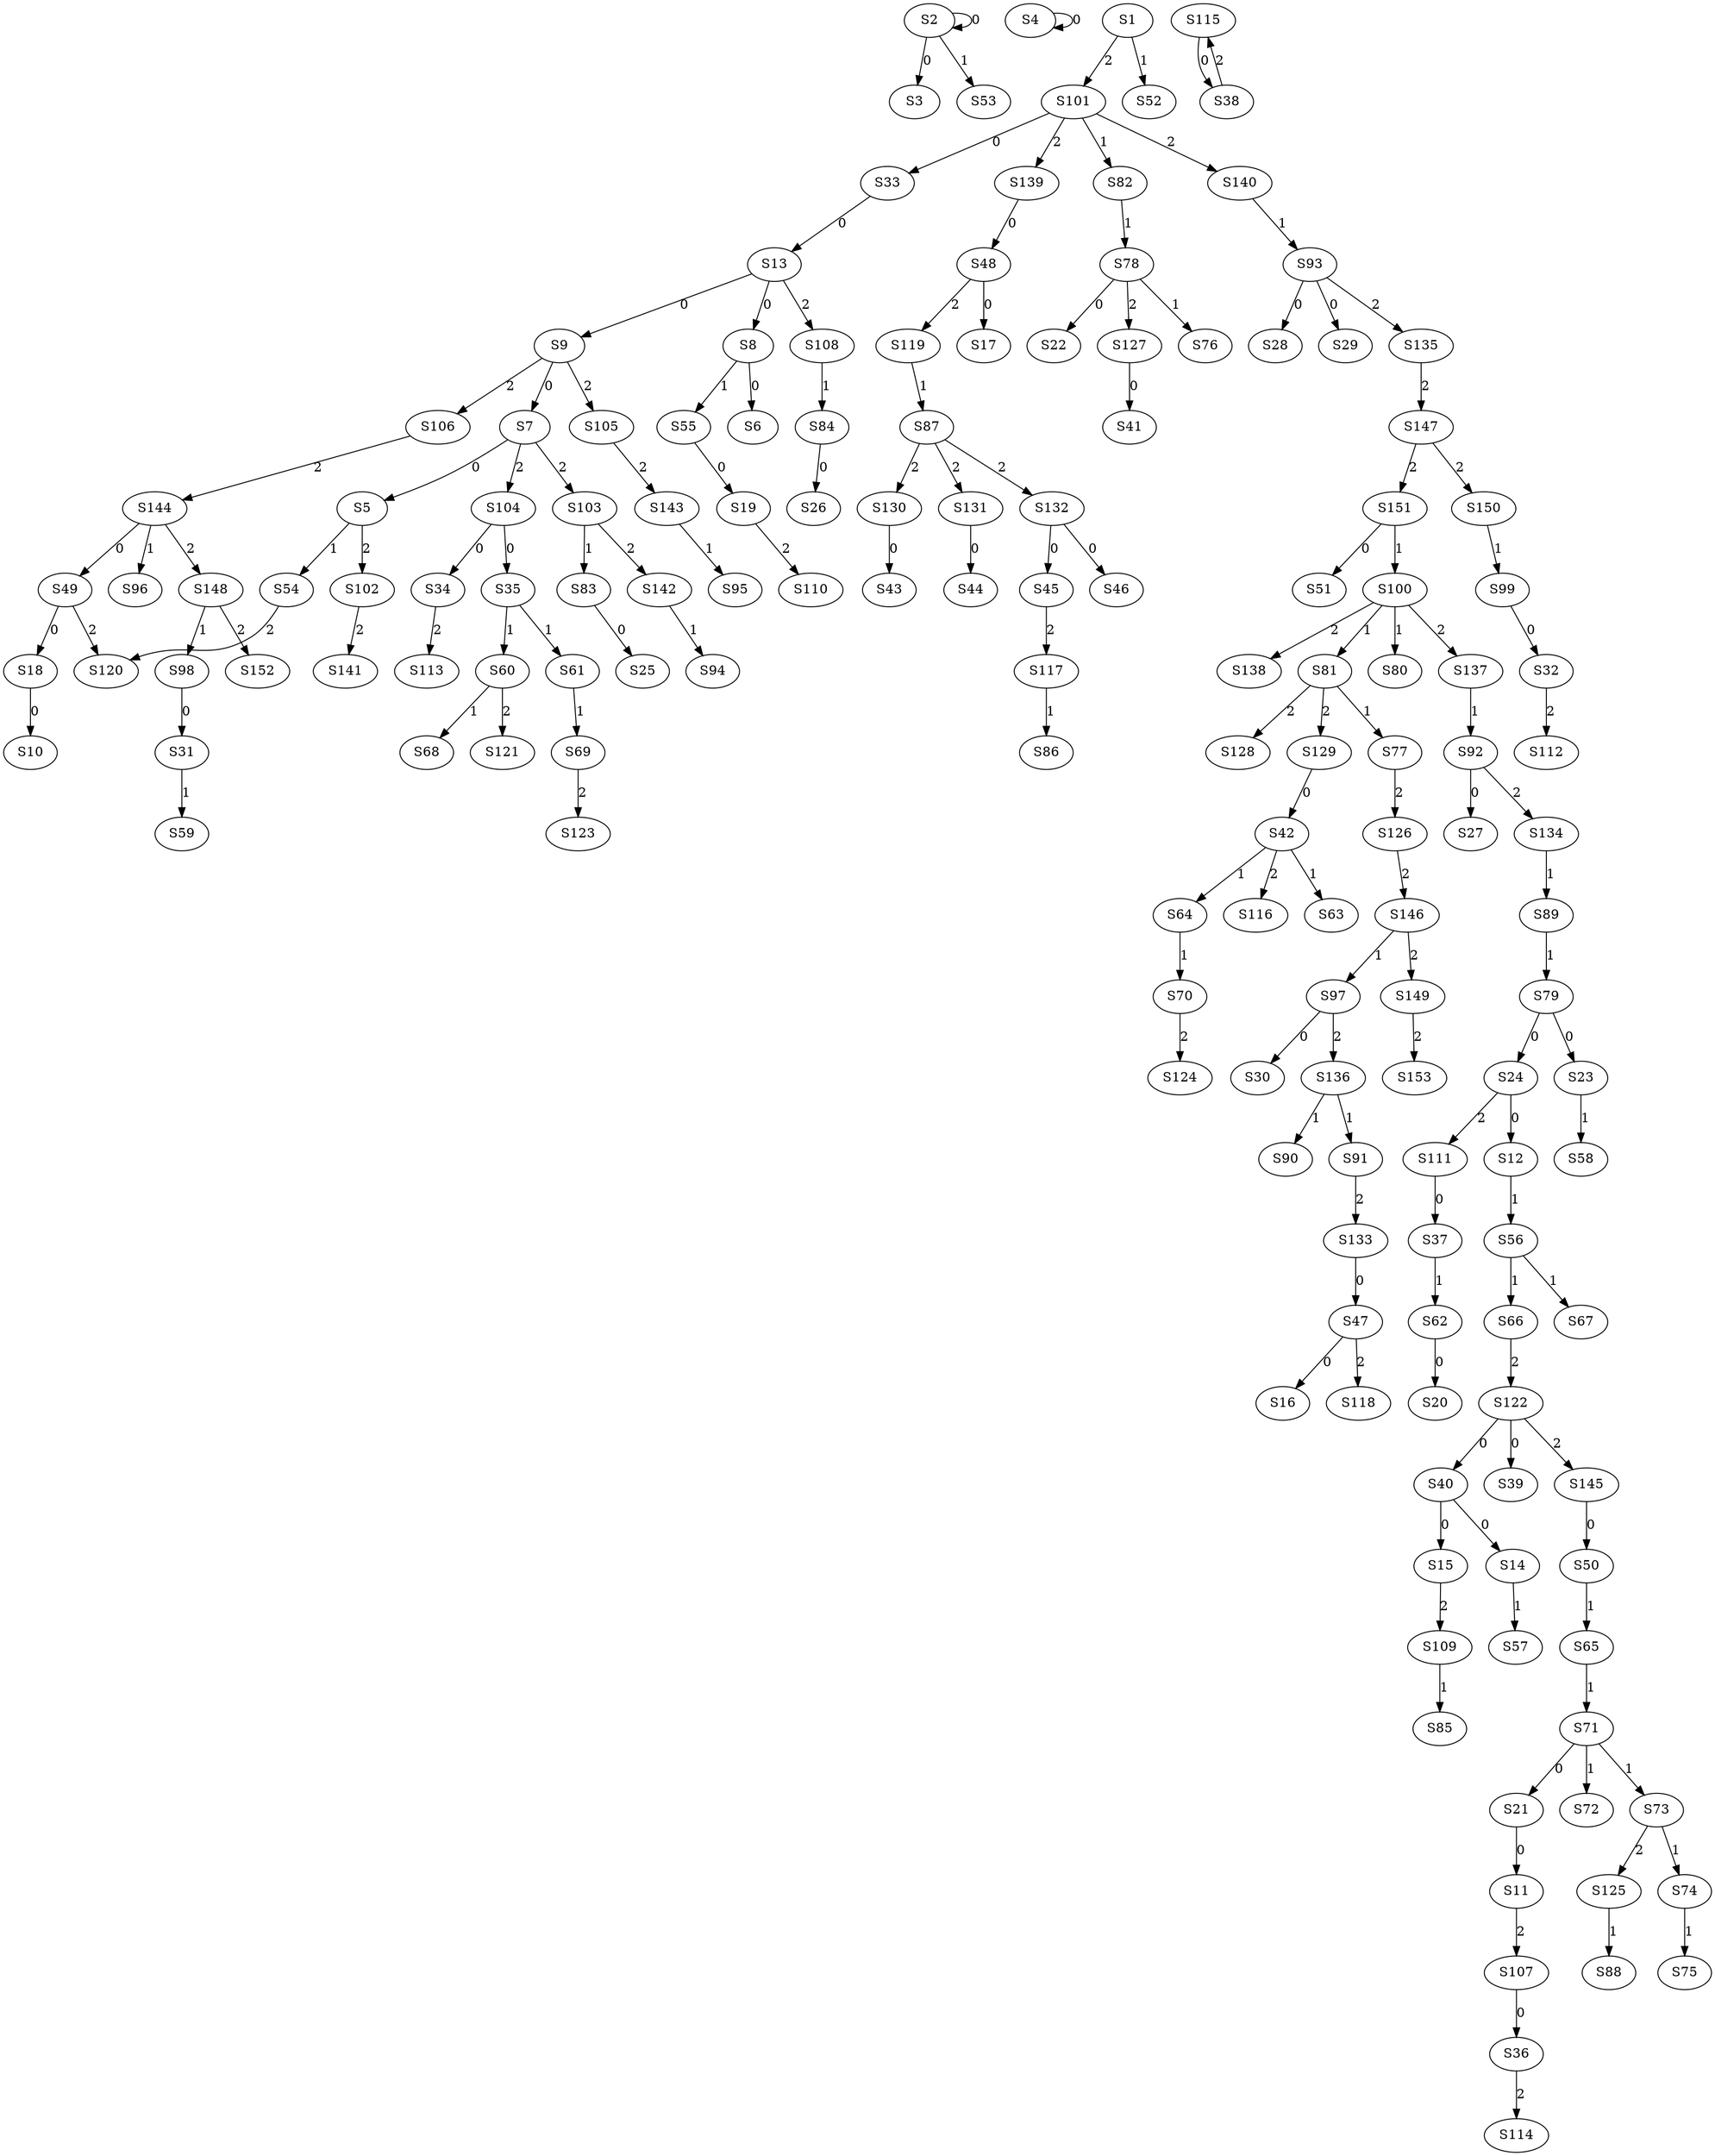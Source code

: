 strict digraph {
	S2 -> S2 [ label = 0 ];
	S2 -> S3 [ label = 0 ];
	S4 -> S4 [ label = 0 ];
	S7 -> S5 [ label = 0 ];
	S8 -> S6 [ label = 0 ];
	S9 -> S7 [ label = 0 ];
	S13 -> S8 [ label = 0 ];
	S13 -> S9 [ label = 0 ];
	S18 -> S10 [ label = 0 ];
	S21 -> S11 [ label = 0 ];
	S24 -> S12 [ label = 0 ];
	S33 -> S13 [ label = 0 ];
	S40 -> S14 [ label = 0 ];
	S40 -> S15 [ label = 0 ];
	S47 -> S16 [ label = 0 ];
	S48 -> S17 [ label = 0 ];
	S49 -> S18 [ label = 0 ];
	S55 -> S19 [ label = 0 ];
	S62 -> S20 [ label = 0 ];
	S71 -> S21 [ label = 0 ];
	S78 -> S22 [ label = 0 ];
	S79 -> S23 [ label = 0 ];
	S79 -> S24 [ label = 0 ];
	S83 -> S25 [ label = 0 ];
	S84 -> S26 [ label = 0 ];
	S92 -> S27 [ label = 0 ];
	S93 -> S28 [ label = 0 ];
	S93 -> S29 [ label = 0 ];
	S97 -> S30 [ label = 0 ];
	S98 -> S31 [ label = 0 ];
	S99 -> S32 [ label = 0 ];
	S101 -> S33 [ label = 0 ];
	S104 -> S34 [ label = 0 ];
	S104 -> S35 [ label = 0 ];
	S107 -> S36 [ label = 0 ];
	S111 -> S37 [ label = 0 ];
	S115 -> S38 [ label = 0 ];
	S122 -> S39 [ label = 0 ];
	S122 -> S40 [ label = 0 ];
	S127 -> S41 [ label = 0 ];
	S129 -> S42 [ label = 0 ];
	S130 -> S43 [ label = 0 ];
	S131 -> S44 [ label = 0 ];
	S132 -> S45 [ label = 0 ];
	S132 -> S46 [ label = 0 ];
	S133 -> S47 [ label = 0 ];
	S139 -> S48 [ label = 0 ];
	S144 -> S49 [ label = 0 ];
	S145 -> S50 [ label = 0 ];
	S151 -> S51 [ label = 0 ];
	S1 -> S52 [ label = 1 ];
	S2 -> S53 [ label = 1 ];
	S5 -> S54 [ label = 1 ];
	S8 -> S55 [ label = 1 ];
	S12 -> S56 [ label = 1 ];
	S14 -> S57 [ label = 1 ];
	S23 -> S58 [ label = 1 ];
	S31 -> S59 [ label = 1 ];
	S35 -> S60 [ label = 1 ];
	S35 -> S61 [ label = 1 ];
	S37 -> S62 [ label = 1 ];
	S42 -> S63 [ label = 1 ];
	S42 -> S64 [ label = 1 ];
	S50 -> S65 [ label = 1 ];
	S56 -> S66 [ label = 1 ];
	S56 -> S67 [ label = 1 ];
	S60 -> S68 [ label = 1 ];
	S61 -> S69 [ label = 1 ];
	S64 -> S70 [ label = 1 ];
	S65 -> S71 [ label = 1 ];
	S71 -> S72 [ label = 1 ];
	S71 -> S73 [ label = 1 ];
	S73 -> S74 [ label = 1 ];
	S74 -> S75 [ label = 1 ];
	S78 -> S76 [ label = 1 ];
	S81 -> S77 [ label = 1 ];
	S82 -> S78 [ label = 1 ];
	S89 -> S79 [ label = 1 ];
	S100 -> S80 [ label = 1 ];
	S100 -> S81 [ label = 1 ];
	S101 -> S82 [ label = 1 ];
	S103 -> S83 [ label = 1 ];
	S108 -> S84 [ label = 1 ];
	S109 -> S85 [ label = 1 ];
	S117 -> S86 [ label = 1 ];
	S119 -> S87 [ label = 1 ];
	S125 -> S88 [ label = 1 ];
	S134 -> S89 [ label = 1 ];
	S136 -> S90 [ label = 1 ];
	S136 -> S91 [ label = 1 ];
	S137 -> S92 [ label = 1 ];
	S140 -> S93 [ label = 1 ];
	S142 -> S94 [ label = 1 ];
	S143 -> S95 [ label = 1 ];
	S144 -> S96 [ label = 1 ];
	S146 -> S97 [ label = 1 ];
	S148 -> S98 [ label = 1 ];
	S150 -> S99 [ label = 1 ];
	S151 -> S100 [ label = 1 ];
	S1 -> S101 [ label = 2 ];
	S5 -> S102 [ label = 2 ];
	S7 -> S103 [ label = 2 ];
	S7 -> S104 [ label = 2 ];
	S9 -> S105 [ label = 2 ];
	S9 -> S106 [ label = 2 ];
	S11 -> S107 [ label = 2 ];
	S13 -> S108 [ label = 2 ];
	S15 -> S109 [ label = 2 ];
	S19 -> S110 [ label = 2 ];
	S24 -> S111 [ label = 2 ];
	S32 -> S112 [ label = 2 ];
	S34 -> S113 [ label = 2 ];
	S36 -> S114 [ label = 2 ];
	S38 -> S115 [ label = 2 ];
	S42 -> S116 [ label = 2 ];
	S45 -> S117 [ label = 2 ];
	S47 -> S118 [ label = 2 ];
	S48 -> S119 [ label = 2 ];
	S49 -> S120 [ label = 2 ];
	S60 -> S121 [ label = 2 ];
	S66 -> S122 [ label = 2 ];
	S69 -> S123 [ label = 2 ];
	S70 -> S124 [ label = 2 ];
	S73 -> S125 [ label = 2 ];
	S77 -> S126 [ label = 2 ];
	S78 -> S127 [ label = 2 ];
	S81 -> S128 [ label = 2 ];
	S81 -> S129 [ label = 2 ];
	S87 -> S130 [ label = 2 ];
	S87 -> S131 [ label = 2 ];
	S87 -> S132 [ label = 2 ];
	S91 -> S133 [ label = 2 ];
	S92 -> S134 [ label = 2 ];
	S93 -> S135 [ label = 2 ];
	S97 -> S136 [ label = 2 ];
	S100 -> S137 [ label = 2 ];
	S100 -> S138 [ label = 2 ];
	S101 -> S139 [ label = 2 ];
	S101 -> S140 [ label = 2 ];
	S102 -> S141 [ label = 2 ];
	S103 -> S142 [ label = 2 ];
	S105 -> S143 [ label = 2 ];
	S106 -> S144 [ label = 2 ];
	S122 -> S145 [ label = 2 ];
	S126 -> S146 [ label = 2 ];
	S135 -> S147 [ label = 2 ];
	S144 -> S148 [ label = 2 ];
	S146 -> S149 [ label = 2 ];
	S147 -> S150 [ label = 2 ];
	S147 -> S151 [ label = 2 ];
	S148 -> S152 [ label = 2 ];
	S149 -> S153 [ label = 2 ];
	S54 -> S120 [ label = 2 ];
}